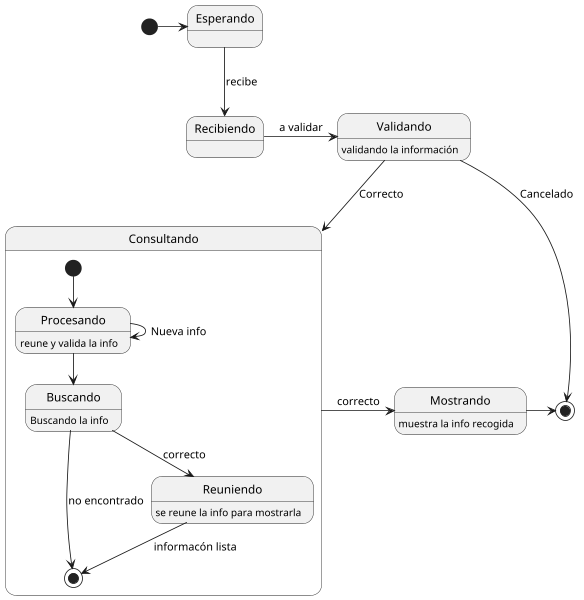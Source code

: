 @startuml
scale 400 width
scale 600 height

[*] -> Esperando
Esperando --> Recibiendo : recibe
Recibiendo -> Validando : a validar
Validando : validando la información
Validando --> Consultando : Correcto
Validando --> [*] : Cancelado
state Consultando {
  state "Procesando" as long1
  long1 : reune y valida la info
  [*] --> long1
  long1 --> long1 : Nueva info
  long1 --> Buscando
  Buscando : Buscando la info
  Buscando -> [*] : no encontrado
  Buscando --> Reuniendo : correcto
  Reuniendo : se reune la info para mostrarla
  Reuniendo -->[*] : informacón lista
}

Consultando -> Mostrando :correcto
Mostrando : muestra la info recogida
Mostrando  ->  [*]



@enduml